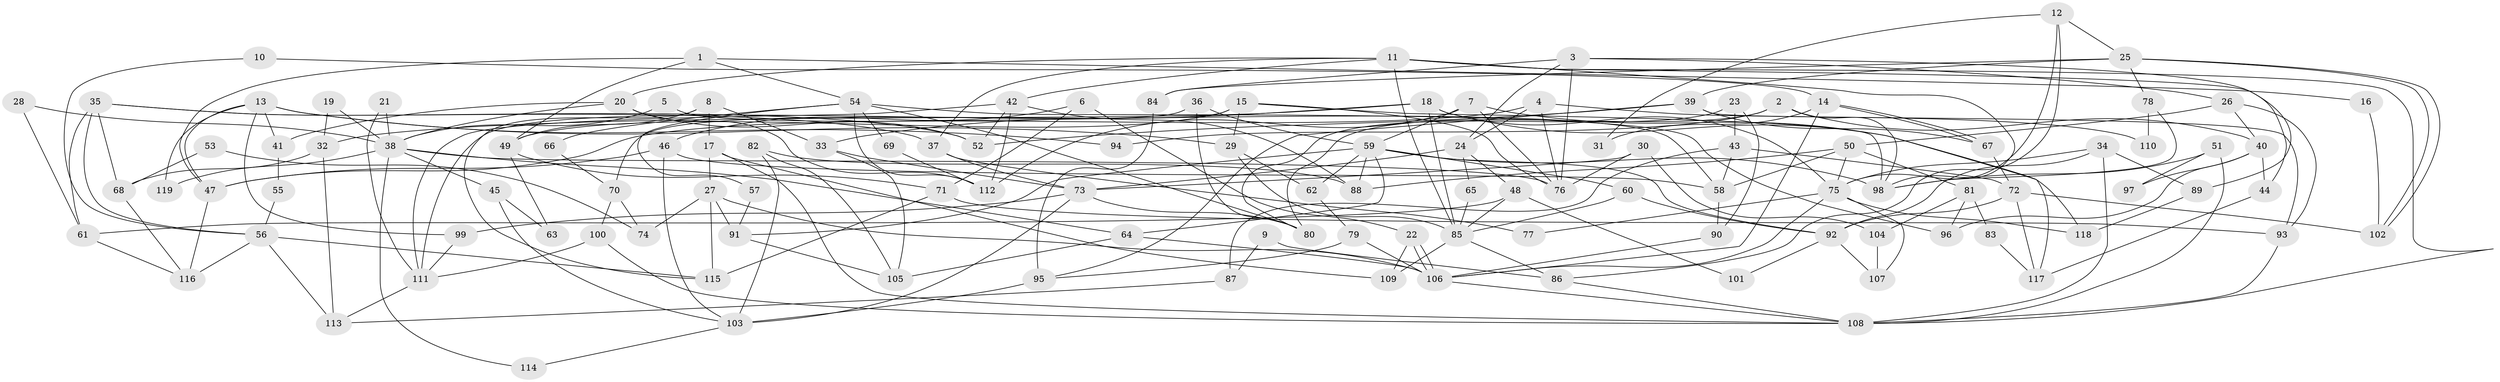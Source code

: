 // Generated by graph-tools (version 1.1) at 2025/50/03/09/25 03:50:03]
// undirected, 119 vertices, 238 edges
graph export_dot {
graph [start="1"]
  node [color=gray90,style=filled];
  1;
  2;
  3;
  4;
  5;
  6;
  7;
  8;
  9;
  10;
  11;
  12;
  13;
  14;
  15;
  16;
  17;
  18;
  19;
  20;
  21;
  22;
  23;
  24;
  25;
  26;
  27;
  28;
  29;
  30;
  31;
  32;
  33;
  34;
  35;
  36;
  37;
  38;
  39;
  40;
  41;
  42;
  43;
  44;
  45;
  46;
  47;
  48;
  49;
  50;
  51;
  52;
  53;
  54;
  55;
  56;
  57;
  58;
  59;
  60;
  61;
  62;
  63;
  64;
  65;
  66;
  67;
  68;
  69;
  70;
  71;
  72;
  73;
  74;
  75;
  76;
  77;
  78;
  79;
  80;
  81;
  82;
  83;
  84;
  85;
  86;
  87;
  88;
  89;
  90;
  91;
  92;
  93;
  94;
  95;
  96;
  97;
  98;
  99;
  100;
  101;
  102;
  103;
  104;
  105;
  106;
  107;
  108;
  109;
  110;
  111;
  112;
  113;
  114;
  115;
  116;
  117;
  118;
  119;
  1 -- 49;
  1 -- 54;
  1 -- 16;
  1 -- 47;
  2 -- 98;
  2 -- 80;
  2 -- 40;
  2 -- 94;
  3 -- 76;
  3 -- 24;
  3 -- 26;
  3 -- 84;
  3 -- 89;
  4 -- 47;
  4 -- 76;
  4 -- 24;
  4 -- 110;
  5 -- 58;
  5 -- 38;
  6 -- 46;
  6 -- 71;
  6 -- 22;
  7 -- 112;
  7 -- 59;
  7 -- 76;
  7 -- 117;
  8 -- 17;
  8 -- 49;
  8 -- 33;
  8 -- 115;
  9 -- 86;
  9 -- 87;
  10 -- 56;
  10 -- 14;
  11 -- 108;
  11 -- 20;
  11 -- 37;
  11 -- 42;
  11 -- 44;
  11 -- 85;
  11 -- 98;
  12 -- 75;
  12 -- 25;
  12 -- 31;
  12 -- 86;
  13 -- 99;
  13 -- 29;
  13 -- 41;
  13 -- 47;
  13 -- 94;
  13 -- 119;
  14 -- 106;
  14 -- 67;
  14 -- 67;
  14 -- 31;
  15 -- 76;
  15 -- 98;
  15 -- 29;
  15 -- 49;
  15 -- 70;
  16 -- 102;
  17 -- 109;
  17 -- 27;
  17 -- 108;
  18 -- 118;
  18 -- 75;
  18 -- 32;
  18 -- 33;
  18 -- 85;
  19 -- 32;
  19 -- 38;
  20 -- 52;
  20 -- 38;
  20 -- 41;
  20 -- 112;
  21 -- 111;
  21 -- 38;
  22 -- 106;
  22 -- 106;
  22 -- 109;
  23 -- 80;
  23 -- 43;
  23 -- 90;
  24 -- 73;
  24 -- 48;
  24 -- 65;
  25 -- 102;
  25 -- 102;
  25 -- 84;
  25 -- 39;
  25 -- 78;
  26 -- 40;
  26 -- 50;
  26 -- 93;
  27 -- 91;
  27 -- 106;
  27 -- 74;
  27 -- 115;
  28 -- 38;
  28 -- 61;
  29 -- 85;
  29 -- 62;
  30 -- 104;
  30 -- 73;
  30 -- 76;
  32 -- 68;
  32 -- 113;
  33 -- 73;
  33 -- 105;
  34 -- 108;
  34 -- 75;
  34 -- 89;
  34 -- 92;
  35 -- 37;
  35 -- 61;
  35 -- 52;
  35 -- 56;
  35 -- 68;
  36 -- 111;
  36 -- 59;
  36 -- 80;
  37 -- 73;
  37 -- 77;
  38 -- 64;
  38 -- 76;
  38 -- 45;
  38 -- 114;
  38 -- 119;
  39 -- 93;
  39 -- 52;
  39 -- 67;
  39 -- 95;
  40 -- 44;
  40 -- 96;
  40 -- 97;
  41 -- 55;
  42 -- 52;
  42 -- 88;
  42 -- 111;
  42 -- 112;
  43 -- 58;
  43 -- 72;
  43 -- 87;
  44 -- 117;
  45 -- 103;
  45 -- 63;
  46 -- 58;
  46 -- 47;
  46 -- 103;
  47 -- 116;
  48 -- 85;
  48 -- 61;
  48 -- 101;
  49 -- 71;
  49 -- 63;
  50 -- 88;
  50 -- 58;
  50 -- 75;
  50 -- 81;
  51 -- 98;
  51 -- 108;
  51 -- 97;
  53 -- 74;
  53 -- 68;
  54 -- 80;
  54 -- 112;
  54 -- 57;
  54 -- 66;
  54 -- 69;
  54 -- 96;
  55 -- 56;
  56 -- 115;
  56 -- 113;
  56 -- 116;
  57 -- 91;
  58 -- 90;
  59 -- 62;
  59 -- 92;
  59 -- 60;
  59 -- 64;
  59 -- 88;
  59 -- 91;
  59 -- 98;
  60 -- 85;
  60 -- 92;
  61 -- 116;
  62 -- 79;
  64 -- 106;
  64 -- 105;
  65 -- 85;
  66 -- 70;
  67 -- 72;
  68 -- 116;
  69 -- 112;
  70 -- 100;
  70 -- 74;
  71 -- 115;
  71 -- 93;
  72 -- 92;
  72 -- 102;
  72 -- 117;
  73 -- 103;
  73 -- 80;
  73 -- 99;
  75 -- 106;
  75 -- 77;
  75 -- 107;
  75 -- 118;
  78 -- 98;
  78 -- 110;
  79 -- 106;
  79 -- 95;
  81 -- 96;
  81 -- 83;
  81 -- 104;
  82 -- 105;
  82 -- 88;
  82 -- 103;
  83 -- 117;
  84 -- 95;
  85 -- 86;
  85 -- 109;
  86 -- 108;
  87 -- 113;
  89 -- 118;
  90 -- 106;
  91 -- 105;
  92 -- 101;
  92 -- 107;
  93 -- 108;
  95 -- 103;
  99 -- 111;
  100 -- 108;
  100 -- 111;
  103 -- 114;
  104 -- 107;
  106 -- 108;
  111 -- 113;
}
